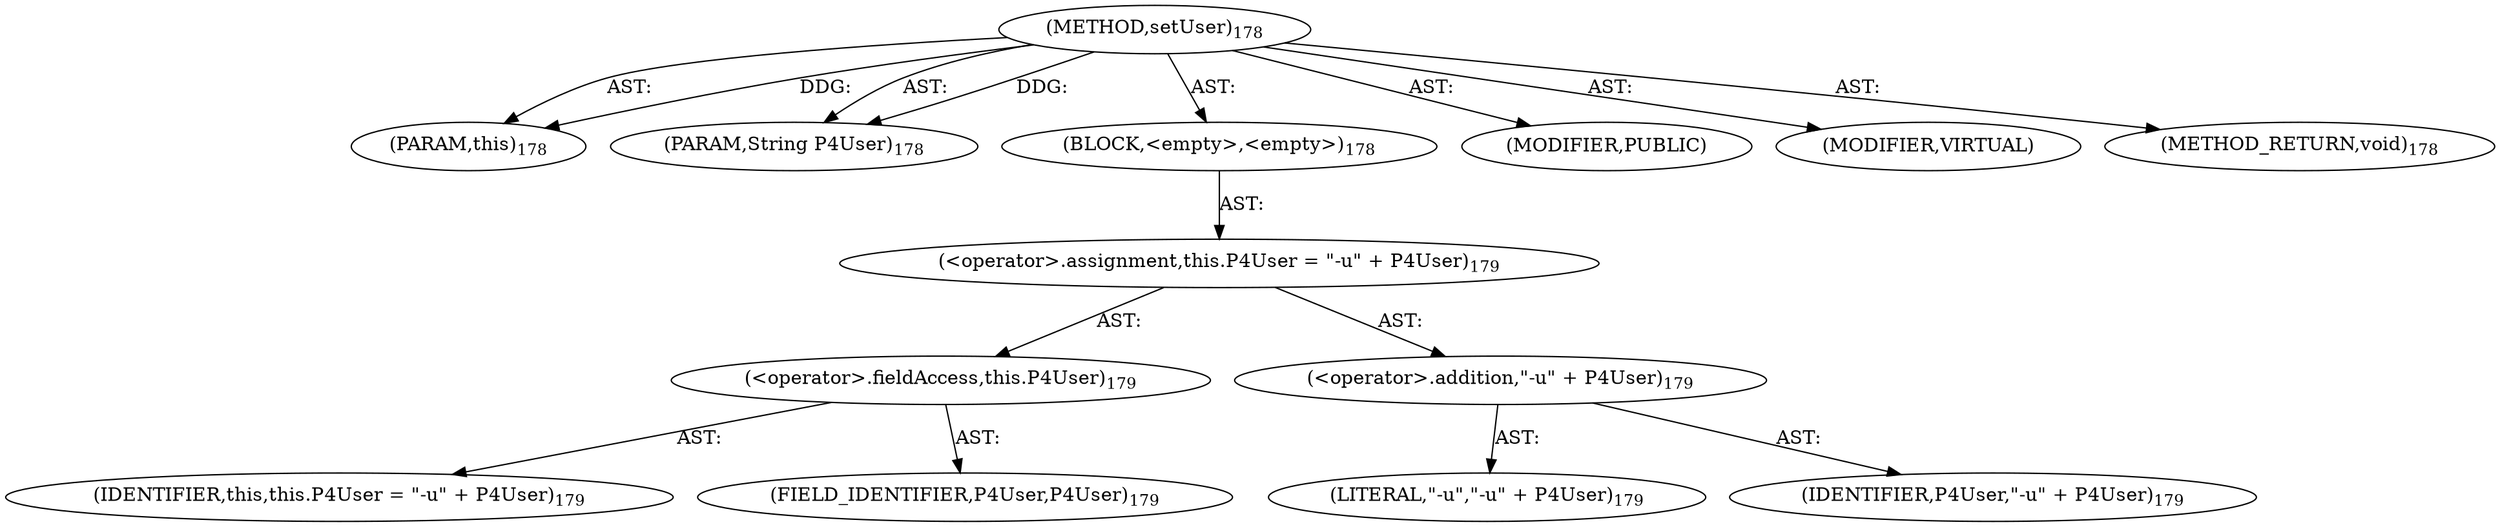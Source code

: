 digraph "setUser" {  
"111669149702" [label = <(METHOD,setUser)<SUB>178</SUB>> ]
"115964116996" [label = <(PARAM,this)<SUB>178</SUB>> ]
"115964117009" [label = <(PARAM,String P4User)<SUB>178</SUB>> ]
"25769803782" [label = <(BLOCK,&lt;empty&gt;,&lt;empty&gt;)<SUB>178</SUB>> ]
"30064771084" [label = <(&lt;operator&gt;.assignment,this.P4User = &quot;-u&quot; + P4User)<SUB>179</SUB>> ]
"30064771085" [label = <(&lt;operator&gt;.fieldAccess,this.P4User)<SUB>179</SUB>> ]
"68719476740" [label = <(IDENTIFIER,this,this.P4User = &quot;-u&quot; + P4User)<SUB>179</SUB>> ]
"55834574854" [label = <(FIELD_IDENTIFIER,P4User,P4User)<SUB>179</SUB>> ]
"30064771086" [label = <(&lt;operator&gt;.addition,&quot;-u&quot; + P4User)<SUB>179</SUB>> ]
"90194313218" [label = <(LITERAL,&quot;-u&quot;,&quot;-u&quot; + P4User)<SUB>179</SUB>> ]
"68719476762" [label = <(IDENTIFIER,P4User,&quot;-u&quot; + P4User)<SUB>179</SUB>> ]
"133143986199" [label = <(MODIFIER,PUBLIC)> ]
"133143986200" [label = <(MODIFIER,VIRTUAL)> ]
"128849018886" [label = <(METHOD_RETURN,void)<SUB>178</SUB>> ]
  "111669149702" -> "115964116996"  [ label = "AST: "] 
  "111669149702" -> "115964117009"  [ label = "AST: "] 
  "111669149702" -> "25769803782"  [ label = "AST: "] 
  "111669149702" -> "133143986199"  [ label = "AST: "] 
  "111669149702" -> "133143986200"  [ label = "AST: "] 
  "111669149702" -> "128849018886"  [ label = "AST: "] 
  "25769803782" -> "30064771084"  [ label = "AST: "] 
  "30064771084" -> "30064771085"  [ label = "AST: "] 
  "30064771084" -> "30064771086"  [ label = "AST: "] 
  "30064771085" -> "68719476740"  [ label = "AST: "] 
  "30064771085" -> "55834574854"  [ label = "AST: "] 
  "30064771086" -> "90194313218"  [ label = "AST: "] 
  "30064771086" -> "68719476762"  [ label = "AST: "] 
  "111669149702" -> "115964116996"  [ label = "DDG: "] 
  "111669149702" -> "115964117009"  [ label = "DDG: "] 
}
